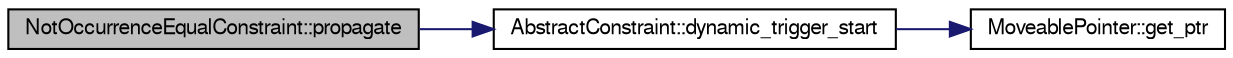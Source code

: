 digraph G
{
  edge [fontname="FreeSans",fontsize="10",labelfontname="FreeSans",labelfontsize="10"];
  node [fontname="FreeSans",fontsize="10",shape=record];
  rankdir=LR;
  Node1 [label="NotOccurrenceEqualConstraint::propagate",height=0.2,width=0.4,color="black", fillcolor="grey75", style="filled" fontcolor="black"];
  Node1 -> Node2 [color="midnightblue",fontsize="10",style="solid",fontname="FreeSans"];
  Node2 [label="AbstractConstraint::dynamic_trigger_start",height=0.2,width=0.4,color="black", fillcolor="white", style="filled",URL="$class_abstract_constraint.html#471743522a004357a9c4501a1a45b112",tooltip="Returns a point to the first dynamic trigger of the constraint."];
  Node2 -> Node3 [color="midnightblue",fontsize="10",style="solid",fontname="FreeSans"];
  Node3 [label="MoveablePointer::get_ptr",height=0.2,width=0.4,color="black", fillcolor="white", style="filled",URL="$class_moveable_pointer.html#22fe71f26133d84eb56c05e900d76c12",tooltip="Returns the pointer."];
}
